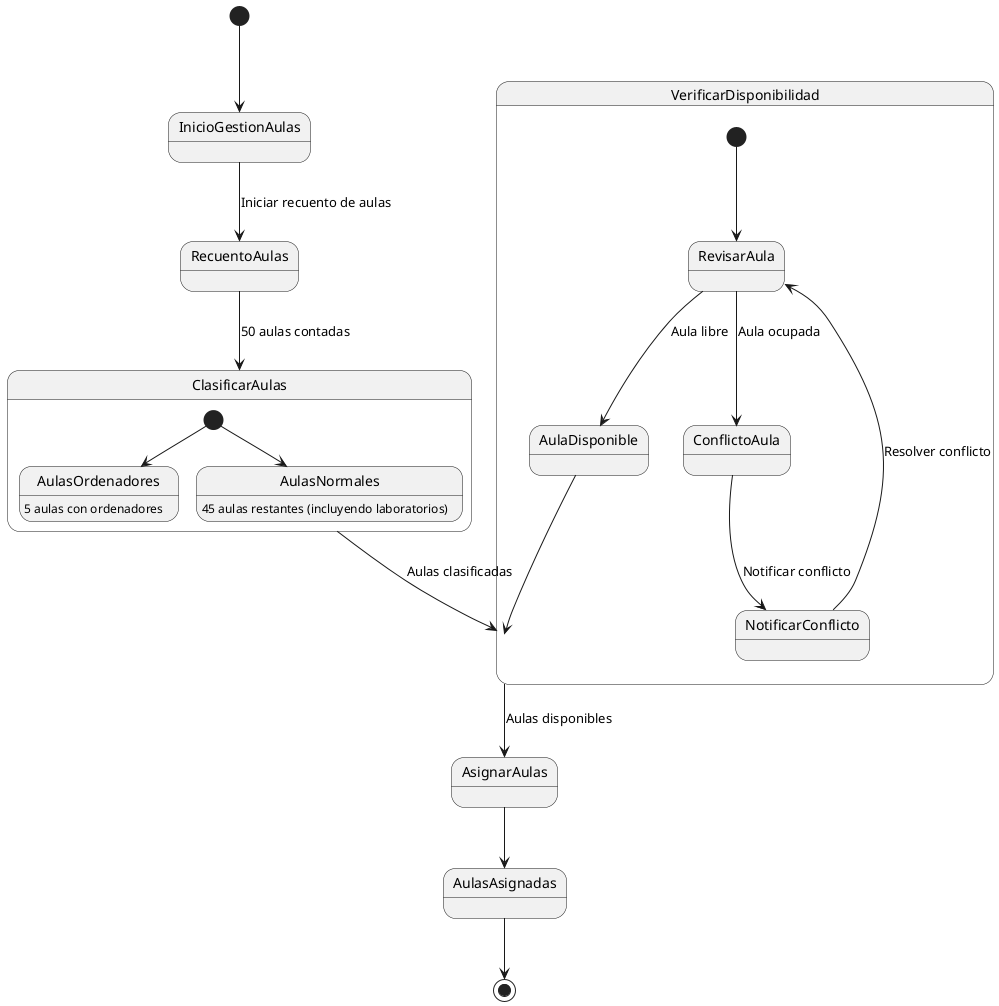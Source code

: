 @startuml
[*] --> InicioGestionAulas

InicioGestionAulas --> RecuentoAulas : Iniciar recuento de aulas
RecuentoAulas --> ClasificarAulas : 50 aulas contadas

state ClasificarAulas {
    [*] --> AulasOrdenadores
    AulasOrdenadores : 5 aulas con ordenadores
    [*] --> AulasNormales
    AulasNormales : 45 aulas restantes (incluyendo laboratorios)
}

ClasificarAulas --> VerificarDisponibilidad : Aulas clasificadas

state VerificarDisponibilidad {
    [*] --> RevisarAula
    RevisarAula --> AulaDisponible : Aula libre
    RevisarAula --> ConflictoAula : Aula ocupada
    AulaDisponible --> VerificarDisponibilidad
    ConflictoAula --> NotificarConflicto : Notificar conflicto
    NotificarConflicto --> RevisarAula : Resolver conflicto
}

VerificarDisponibilidad --> AsignarAulas : Aulas disponibles
AsignarAulas --> AulasAsignadas 
AulasAsignadas --> [*]

@enduml
